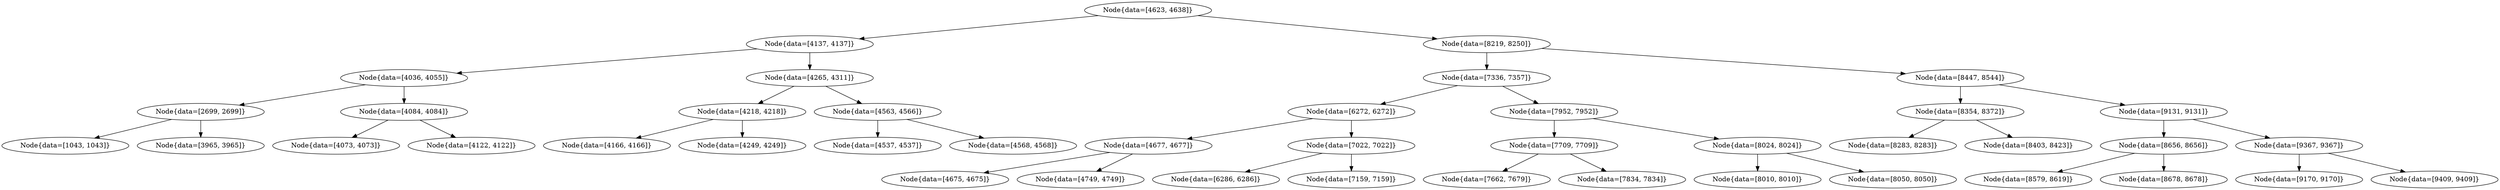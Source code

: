 digraph G{
348155728 [label="Node{data=[4623, 4638]}"]
348155728 -> 1647354202
1647354202 [label="Node{data=[4137, 4137]}"]
1647354202 -> 1915091057
1915091057 [label="Node{data=[4036, 4055]}"]
1915091057 -> 469716153
469716153 [label="Node{data=[2699, 2699]}"]
469716153 -> 206707321
206707321 [label="Node{data=[1043, 1043]}"]
469716153 -> 1796165848
1796165848 [label="Node{data=[3965, 3965]}"]
1915091057 -> 917818296
917818296 [label="Node{data=[4084, 4084]}"]
917818296 -> 1473237843
1473237843 [label="Node{data=[4073, 4073]}"]
917818296 -> 1272093185
1272093185 [label="Node{data=[4122, 4122]}"]
1647354202 -> 1514834483
1514834483 [label="Node{data=[4265, 4311]}"]
1514834483 -> 1244881865
1244881865 [label="Node{data=[4218, 4218]}"]
1244881865 -> 1674536087
1674536087 [label="Node{data=[4166, 4166]}"]
1244881865 -> 1007876221
1007876221 [label="Node{data=[4249, 4249]}"]
1514834483 -> 839378654
839378654 [label="Node{data=[4563, 4566]}"]
839378654 -> 1669068412
1669068412 [label="Node{data=[4537, 4537]}"]
839378654 -> 2072567128
2072567128 [label="Node{data=[4568, 4568]}"]
348155728 -> 1349649220
1349649220 [label="Node{data=[8219, 8250]}"]
1349649220 -> 1573797506
1573797506 [label="Node{data=[7336, 7357]}"]
1573797506 -> 1631251281
1631251281 [label="Node{data=[6272, 6272]}"]
1631251281 -> 1558550579
1558550579 [label="Node{data=[4677, 4677]}"]
1558550579 -> 483248328
483248328 [label="Node{data=[4675, 4675]}"]
1558550579 -> 819711997
819711997 [label="Node{data=[4749, 4749]}"]
1631251281 -> 101571284
101571284 [label="Node{data=[7022, 7022]}"]
101571284 -> 1993997862
1993997862 [label="Node{data=[6286, 6286]}"]
101571284 -> 77652925
77652925 [label="Node{data=[7159, 7159]}"]
1573797506 -> 1785356531
1785356531 [label="Node{data=[7952, 7952]}"]
1785356531 -> 47827984
47827984 [label="Node{data=[7709, 7709]}"]
47827984 -> 1002973859
1002973859 [label="Node{data=[7662, 7679]}"]
47827984 -> 947297132
947297132 [label="Node{data=[7834, 7834]}"]
1785356531 -> 19007849
19007849 [label="Node{data=[8024, 8024]}"]
19007849 -> 1297611793
1297611793 [label="Node{data=[8010, 8010]}"]
19007849 -> 934300202
934300202 [label="Node{data=[8050, 8050]}"]
1349649220 -> 999361099
999361099 [label="Node{data=[8447, 8544]}"]
999361099 -> 719922449
719922449 [label="Node{data=[8354, 8372]}"]
719922449 -> 1479336745
1479336745 [label="Node{data=[8283, 8283]}"]
719922449 -> 1844974364
1844974364 [label="Node{data=[8403, 8423]}"]
999361099 -> 1586007994
1586007994 [label="Node{data=[9131, 9131]}"]
1586007994 -> 1026226391
1026226391 [label="Node{data=[8656, 8656]}"]
1026226391 -> 35680752
35680752 [label="Node{data=[8579, 8619]}"]
1026226391 -> 804123227
804123227 [label="Node{data=[8678, 8678]}"]
1586007994 -> 897736003
897736003 [label="Node{data=[9367, 9367]}"]
897736003 -> 1602545508
1602545508 [label="Node{data=[9170, 9170]}"]
897736003 -> 1588245141
1588245141 [label="Node{data=[9409, 9409]}"]
}